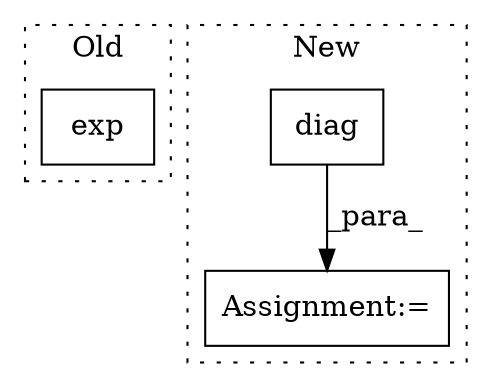 digraph G {
subgraph cluster0 {
1 [label="exp" a="32" s="938,953" l="4,1" shape="box"];
label = "Old";
style="dotted";
}
subgraph cluster1 {
2 [label="diag" a="32" s="1603,1633" l="5,1" shape="box"];
3 [label="Assignment:=" a="7" s="1596" l="1" shape="box"];
label = "New";
style="dotted";
}
2 -> 3 [label="_para_"];
}